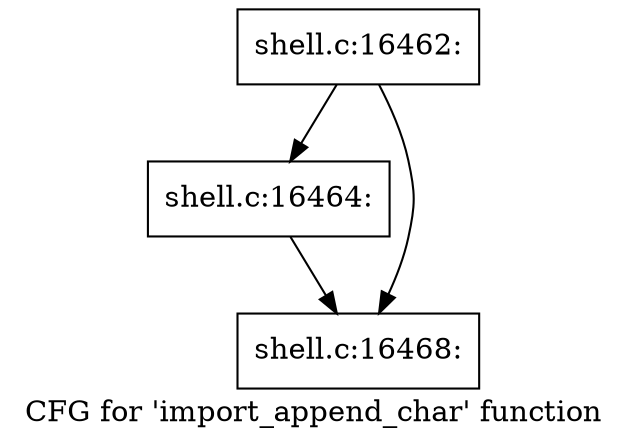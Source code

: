 digraph "CFG for 'import_append_char' function" {
	label="CFG for 'import_append_char' function";

	Node0x5602772f1ea0 [shape=record,label="{shell.c:16462:}"];
	Node0x5602772f1ea0 -> Node0x5602772f7660;
	Node0x5602772f1ea0 -> Node0x5602772f2410;
	Node0x5602772f7660 [shape=record,label="{shell.c:16464:}"];
	Node0x5602772f7660 -> Node0x5602772f2410;
	Node0x5602772f2410 [shape=record,label="{shell.c:16468:}"];
}

